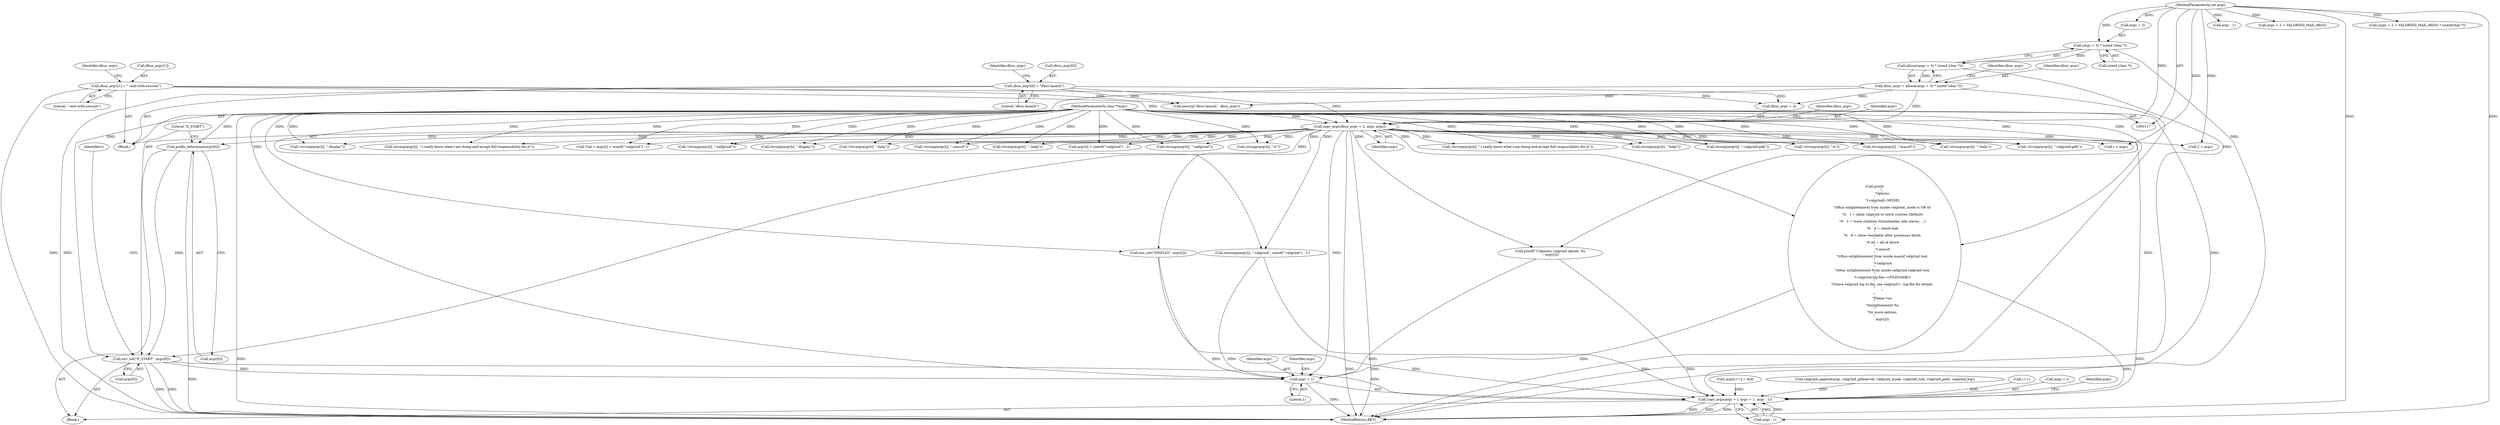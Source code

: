 digraph "0_enlightment_bb4a21e98656fe2c7d98ba2163e6defe9a630e2b@pointer" {
"1000240" [label="(Call,env_set(\"E_START\", argv[0]))"];
"1000236" [label="(Call,prefix_determine(argv[0]))"];
"1000220" [label="(Call,copy_args(dbus_argv + 2, argv, argc))"];
"1000215" [label="(Call,dbus_argv[1] = \"--exit-with-session\")"];
"1000210" [label="(Call,dbus_argv[0] = \"dbus-launch\")"];
"1000201" [label="(Call,dbus_argv = alloca((argc + 3) * sizeof (char *)))"];
"1000203" [label="(Call,alloca((argc + 3) * sizeof (char *)))"];
"1000204" [label="(Call,(argc + 3) * sizeof (char *))"];
"1000118" [label="(MethodParameterIn,int argc)"];
"1000119" [label="(MethodParameterIn,char **argv)"];
"1000593" [label="(Call,copy_args(args + i, argv + 1, argc - 1))"];
"1000597" [label="(Call,argv + 1)"];
"1000587" [label="(Call,args[i++] = buf)"];
"1000249" [label="(Call,i < argc)"];
"1000212" [label="(Identifier,dbus_argv)"];
"1000608" [label="(Call,argc - 1)"];
"1000580" [label="(Call,valgrind_append(args, valgrind_gdbserver, valgrind_mode, valgrind_tool, valgrind_path, valgrind_log))"];
"1000215" [label="(Call,dbus_argv[1] = \"--exit-with-session\")"];
"1000430" [label="(Call,!strcmp(argv[i], \"-i-really-know-what-i-am-doing-and-accept-full-responsibility-for-it\"))"];
"1000203" [label="(Call,alloca((argc + 3) * sizeof (char *)))"];
"1000431" [label="(Call,strcmp(argv[i], \"-i-really-know-what-i-am-doing-and-accept-full-responsibility-for-it\"))"];
"1000590" [label="(Call,i++)"];
"1000599" [label="(Literal,1)"];
"1000363" [label="(Call,strcmp(argv[i], \"-display\"))"];
"1000571" [label="(Call,argc + 2 + VALGRIND_MAX_ARGS)"];
"1000594" [label="(Call,args + i)"];
"1000598" [label="(Identifier,argv)"];
"1000281" [label="(Call,argv[i] + sizeof(\"-valgrind\") - 1)"];
"1000402" [label="(Call,strcmp(argv[i], \"-h\"))"];
"1000605" [label="(Identifier,args)"];
"1000208" [label="(Call,sizeof (char *))"];
"1000240" [label="(Call,env_set(\"E_START\", argv[0]))"];
"1000221" [label="(Call,dbus_argv + 2)"];
"1000415" [label="(Call,strcmp(argv[i], \"--help\"))"];
"1000229" [label="(Call,2 + argc)"];
"1000593" [label="(Call,copy_args(args + i, argv + 1, argc - 1))"];
"1000236" [label="(Call,prefix_determine(argv[0]))"];
"1000222" [label="(Identifier,dbus_argv)"];
"1000241" [label="(Literal,\"E_START\")"];
"1000210" [label="(Call,dbus_argv[0] = \"dbus-launch\")"];
"1000118" [label="(MethodParameterIn,int argc)"];
"1000233" [label="(Call,execvp(\"dbus-launch\", dbus_argv))"];
"1000199" [label="(Block,)"];
"1000219" [label="(Literal,\"--exit-with-session\")"];
"1000216" [label="(Call,dbus_argv[1])"];
"1000601" [label="(Identifier,argc)"];
"1000409" [label="(Call,strcmp(argv[i], \"-help\"))"];
"1000242" [label="(Call,argv[0])"];
"1000362" [label="(Call,!strcmp(argv[i], \"-display\"))"];
"1000202" [label="(Identifier,dbus_argv)"];
"1000268" [label="(Call,strncmp(argv[i], \"-valgrind\", sizeof(\"-valgrind\") - 1))"];
"1000217" [label="(Identifier,dbus_argv)"];
"1000228" [label="(Identifier,dbus_argv)"];
"1000279" [label="(Call,*val = argv[i] + sizeof(\"-valgrind\") - 1)"];
"1001056" [label="(MethodReturn,RET)"];
"1000401" [label="(Call,!strcmp(argv[i], \"-h\"))"];
"1000379" [label="(Call,strcmp(argv[i], \"-massif\"))"];
"1000414" [label="(Call,!strcmp(argv[i], \"--help\"))"];
"1000205" [label="(Call,argc + 3)"];
"1000371" [label="(Call,env_set(\"DISPLAY\", argv[i]))"];
"1000570" [label="(Call,(argc + 2 + VALGRIND_MAX_ARGS) * sizeof(char *))"];
"1000256" [label="(Call,!strcmp(argv[i], \"-valgrind-gdb\"))"];
"1000237" [label="(Call,argv[0])"];
"1000355" [label="(Call,printf(\"Unknown valgrind option: %s\n\", argv[i]))"];
"1000225" [label="(Identifier,argc)"];
"1000211" [label="(Call,dbus_argv[0])"];
"1000600" [label="(Call,argc - 1)"];
"1000224" [label="(Identifier,argv)"];
"1000220" [label="(Call,copy_args(dbus_argv + 2, argv, argc))"];
"1000214" [label="(Literal,\"dbus-launch\")"];
"1000120" [label="(Block,)"];
"1000597" [label="(Call,argv + 1)"];
"1000389" [label="(Call,!strcmp(argv[i], \"-callgrind\"))"];
"1000408" [label="(Call,!strcmp(argv[i], \"-help\"))"];
"1000201" [label="(Call,dbus_argv = alloca((argc + 3) * sizeof (char *)))"];
"1000378" [label="(Call,!strcmp(argv[i], \"-massif\"))"];
"1000390" [label="(Call,strcmp(argv[i], \"-callgrind\"))"];
"1000421" [label="(Call,printf\n             (\n               \"Options:\n\"\n               \"\t-valgrind[=MODE]\n\"\n               \"\t\tRun enlightenment from inside valgrind, mode is OR of:\n\"\n               \"\t\t   1 = plain valgrind to catch crashes (default)\n\"\n               \"\t\t   2 = trace children (thumbnailer, efm slaves, ...)\n\"\n               \"\t\t   4 = check leak\n\"\n               \"\t\t   8 = show reachable after processes finish.\n\"\n               \"\t\t all = all of above\n\"\n               \"\t-massif\n\"\n               \"\t\tRun enlightenment from inside massif valgrind tool.\n\"\n               \"\t-callgrind\n\"\n               \"\t\tRun enlightenment from inside callgrind valgrind tool.\n\"\n               \"\t-valgrind-log-file=<FILENAME>\n\"\n               \"\t\tSave valgrind log to file, see valgrind's --log-file for details.\n\"\n               \"\n\"\n               \"Please run:\n\"\n               \"\tenlightenment %s\n\"\n               \"for more options.\n\",\n               argv[i]))"];
"1000204" [label="(Call,(argc + 3) * sizeof (char *))"];
"1000247" [label="(Identifier,i)"];
"1000257" [label="(Call,strcmp(argv[i], \"-valgrind-gdb\"))"];
"1000119" [label="(MethodParameterIn,char **argv)"];
"1000240" -> "1000120"  [label="AST: "];
"1000240" -> "1000242"  [label="CFG: "];
"1000241" -> "1000240"  [label="AST: "];
"1000242" -> "1000240"  [label="AST: "];
"1000247" -> "1000240"  [label="CFG: "];
"1000240" -> "1001056"  [label="DDG: "];
"1000240" -> "1001056"  [label="DDG: "];
"1000236" -> "1000240"  [label="DDG: "];
"1000220" -> "1000240"  [label="DDG: "];
"1000119" -> "1000240"  [label="DDG: "];
"1000240" -> "1000593"  [label="DDG: "];
"1000240" -> "1000597"  [label="DDG: "];
"1000236" -> "1000120"  [label="AST: "];
"1000236" -> "1000237"  [label="CFG: "];
"1000237" -> "1000236"  [label="AST: "];
"1000241" -> "1000236"  [label="CFG: "];
"1000236" -> "1001056"  [label="DDG: "];
"1000220" -> "1000236"  [label="DDG: "];
"1000119" -> "1000236"  [label="DDG: "];
"1000220" -> "1000199"  [label="AST: "];
"1000220" -> "1000225"  [label="CFG: "];
"1000221" -> "1000220"  [label="AST: "];
"1000224" -> "1000220"  [label="AST: "];
"1000225" -> "1000220"  [label="AST: "];
"1000228" -> "1000220"  [label="CFG: "];
"1000220" -> "1001056"  [label="DDG: "];
"1000220" -> "1001056"  [label="DDG: "];
"1000215" -> "1000220"  [label="DDG: "];
"1000210" -> "1000220"  [label="DDG: "];
"1000201" -> "1000220"  [label="DDG: "];
"1000119" -> "1000220"  [label="DDG: "];
"1000118" -> "1000220"  [label="DDG: "];
"1000220" -> "1000229"  [label="DDG: "];
"1000220" -> "1000249"  [label="DDG: "];
"1000220" -> "1000256"  [label="DDG: "];
"1000220" -> "1000257"  [label="DDG: "];
"1000220" -> "1000268"  [label="DDG: "];
"1000220" -> "1000279"  [label="DDG: "];
"1000220" -> "1000281"  [label="DDG: "];
"1000220" -> "1000355"  [label="DDG: "];
"1000220" -> "1000362"  [label="DDG: "];
"1000220" -> "1000363"  [label="DDG: "];
"1000220" -> "1000371"  [label="DDG: "];
"1000220" -> "1000378"  [label="DDG: "];
"1000220" -> "1000379"  [label="DDG: "];
"1000220" -> "1000389"  [label="DDG: "];
"1000220" -> "1000390"  [label="DDG: "];
"1000220" -> "1000401"  [label="DDG: "];
"1000220" -> "1000402"  [label="DDG: "];
"1000220" -> "1000408"  [label="DDG: "];
"1000220" -> "1000409"  [label="DDG: "];
"1000220" -> "1000414"  [label="DDG: "];
"1000220" -> "1000415"  [label="DDG: "];
"1000220" -> "1000421"  [label="DDG: "];
"1000220" -> "1000430"  [label="DDG: "];
"1000220" -> "1000431"  [label="DDG: "];
"1000220" -> "1000593"  [label="DDG: "];
"1000220" -> "1000597"  [label="DDG: "];
"1000215" -> "1000199"  [label="AST: "];
"1000215" -> "1000219"  [label="CFG: "];
"1000216" -> "1000215"  [label="AST: "];
"1000219" -> "1000215"  [label="AST: "];
"1000222" -> "1000215"  [label="CFG: "];
"1000215" -> "1001056"  [label="DDG: "];
"1000215" -> "1000221"  [label="DDG: "];
"1000215" -> "1000233"  [label="DDG: "];
"1000210" -> "1000199"  [label="AST: "];
"1000210" -> "1000214"  [label="CFG: "];
"1000211" -> "1000210"  [label="AST: "];
"1000214" -> "1000210"  [label="AST: "];
"1000217" -> "1000210"  [label="CFG: "];
"1000210" -> "1001056"  [label="DDG: "];
"1000210" -> "1000221"  [label="DDG: "];
"1000210" -> "1000233"  [label="DDG: "];
"1000201" -> "1000199"  [label="AST: "];
"1000201" -> "1000203"  [label="CFG: "];
"1000202" -> "1000201"  [label="AST: "];
"1000203" -> "1000201"  [label="AST: "];
"1000212" -> "1000201"  [label="CFG: "];
"1000201" -> "1001056"  [label="DDG: "];
"1000203" -> "1000201"  [label="DDG: "];
"1000201" -> "1000221"  [label="DDG: "];
"1000201" -> "1000233"  [label="DDG: "];
"1000203" -> "1000204"  [label="CFG: "];
"1000204" -> "1000203"  [label="AST: "];
"1000203" -> "1001056"  [label="DDG: "];
"1000204" -> "1000203"  [label="DDG: "];
"1000204" -> "1000208"  [label="CFG: "];
"1000205" -> "1000204"  [label="AST: "];
"1000208" -> "1000204"  [label="AST: "];
"1000204" -> "1001056"  [label="DDG: "];
"1000118" -> "1000204"  [label="DDG: "];
"1000118" -> "1000117"  [label="AST: "];
"1000118" -> "1001056"  [label="DDG: "];
"1000118" -> "1000205"  [label="DDG: "];
"1000118" -> "1000229"  [label="DDG: "];
"1000118" -> "1000249"  [label="DDG: "];
"1000118" -> "1000570"  [label="DDG: "];
"1000118" -> "1000571"  [label="DDG: "];
"1000118" -> "1000600"  [label="DDG: "];
"1000118" -> "1000608"  [label="DDG: "];
"1000119" -> "1000117"  [label="AST: "];
"1000119" -> "1001056"  [label="DDG: "];
"1000119" -> "1000256"  [label="DDG: "];
"1000119" -> "1000257"  [label="DDG: "];
"1000119" -> "1000268"  [label="DDG: "];
"1000119" -> "1000279"  [label="DDG: "];
"1000119" -> "1000281"  [label="DDG: "];
"1000119" -> "1000355"  [label="DDG: "];
"1000119" -> "1000362"  [label="DDG: "];
"1000119" -> "1000363"  [label="DDG: "];
"1000119" -> "1000371"  [label="DDG: "];
"1000119" -> "1000378"  [label="DDG: "];
"1000119" -> "1000379"  [label="DDG: "];
"1000119" -> "1000389"  [label="DDG: "];
"1000119" -> "1000390"  [label="DDG: "];
"1000119" -> "1000401"  [label="DDG: "];
"1000119" -> "1000402"  [label="DDG: "];
"1000119" -> "1000408"  [label="DDG: "];
"1000119" -> "1000409"  [label="DDG: "];
"1000119" -> "1000414"  [label="DDG: "];
"1000119" -> "1000415"  [label="DDG: "];
"1000119" -> "1000421"  [label="DDG: "];
"1000119" -> "1000430"  [label="DDG: "];
"1000119" -> "1000431"  [label="DDG: "];
"1000119" -> "1000593"  [label="DDG: "];
"1000119" -> "1000597"  [label="DDG: "];
"1000593" -> "1000120"  [label="AST: "];
"1000593" -> "1000600"  [label="CFG: "];
"1000594" -> "1000593"  [label="AST: "];
"1000597" -> "1000593"  [label="AST: "];
"1000600" -> "1000593"  [label="AST: "];
"1000605" -> "1000593"  [label="CFG: "];
"1000593" -> "1001056"  [label="DDG: "];
"1000593" -> "1001056"  [label="DDG: "];
"1000593" -> "1001056"  [label="DDG: "];
"1000587" -> "1000593"  [label="DDG: "];
"1000580" -> "1000593"  [label="DDG: "];
"1000590" -> "1000593"  [label="DDG: "];
"1000355" -> "1000593"  [label="DDG: "];
"1000421" -> "1000593"  [label="DDG: "];
"1000371" -> "1000593"  [label="DDG: "];
"1000268" -> "1000593"  [label="DDG: "];
"1000600" -> "1000593"  [label="DDG: "];
"1000600" -> "1000593"  [label="DDG: "];
"1000597" -> "1000599"  [label="CFG: "];
"1000598" -> "1000597"  [label="AST: "];
"1000599" -> "1000597"  [label="AST: "];
"1000601" -> "1000597"  [label="CFG: "];
"1000597" -> "1001056"  [label="DDG: "];
"1000355" -> "1000597"  [label="DDG: "];
"1000421" -> "1000597"  [label="DDG: "];
"1000371" -> "1000597"  [label="DDG: "];
"1000268" -> "1000597"  [label="DDG: "];
}
